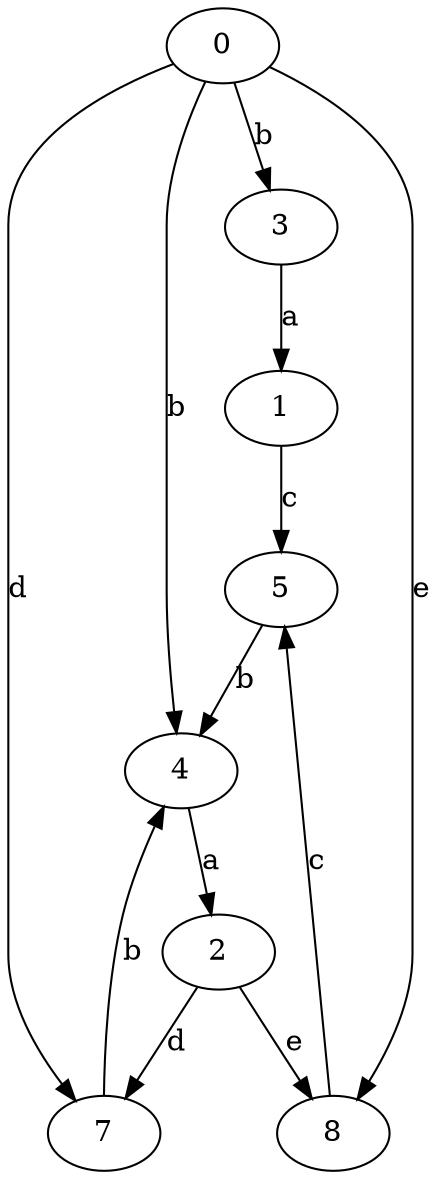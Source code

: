 strict digraph  {
0;
1;
2;
3;
4;
5;
7;
8;
0 -> 3  [label=b];
0 -> 4  [label=b];
0 -> 7  [label=d];
0 -> 8  [label=e];
1 -> 5  [label=c];
2 -> 7  [label=d];
2 -> 8  [label=e];
3 -> 1  [label=a];
4 -> 2  [label=a];
5 -> 4  [label=b];
7 -> 4  [label=b];
8 -> 5  [label=c];
}
